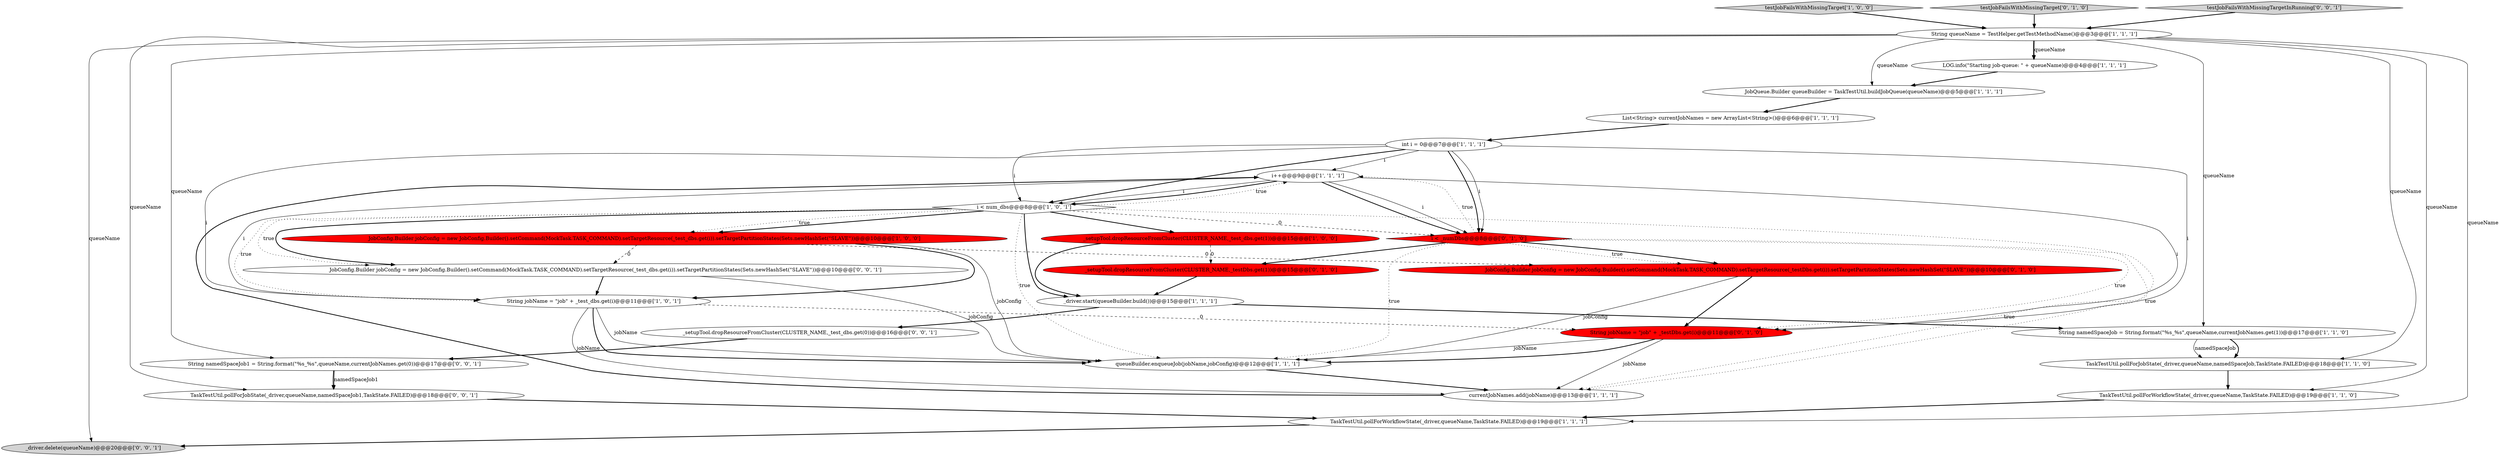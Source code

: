 digraph {
28 [style = filled, label = "String namedSpaceJob1 = String.format(\"%s_%s\",queueName,currentJobNames.get(0))@@@17@@@['0', '0', '1']", fillcolor = white, shape = ellipse image = "AAA0AAABBB3BBB"];
7 [style = filled, label = "List<String> currentJobNames = new ArrayList<String>()@@@6@@@['1', '1', '1']", fillcolor = white, shape = ellipse image = "AAA0AAABBB1BBB"];
8 [style = filled, label = "queueBuilder.enqueueJob(jobName,jobConfig)@@@12@@@['1', '1', '1']", fillcolor = white, shape = ellipse image = "AAA0AAABBB1BBB"];
11 [style = filled, label = "TaskTestUtil.pollForWorkflowState(_driver,queueName,TaskState.FAILED)@@@19@@@['1', '1', '0']", fillcolor = white, shape = ellipse image = "AAA0AAABBB1BBB"];
21 [style = filled, label = "JobConfig.Builder jobConfig = new JobConfig.Builder().setCommand(MockTask.TASK_COMMAND).setTargetResource(_testDbs.get(i)).setTargetPartitionStates(Sets.newHashSet(\"SLAVE\"))@@@10@@@['0', '1', '0']", fillcolor = red, shape = ellipse image = "AAA1AAABBB2BBB"];
6 [style = filled, label = "String queueName = TestHelper.getTestMethodName()@@@3@@@['1', '1', '1']", fillcolor = white, shape = ellipse image = "AAA0AAABBB1BBB"];
13 [style = filled, label = "TaskTestUtil.pollForWorkflowState(_driver,queueName,TaskState.FAILED)@@@19@@@['1', '1', '1']", fillcolor = white, shape = ellipse image = "AAA0AAABBB1BBB"];
0 [style = filled, label = "i++@@@9@@@['1', '1', '1']", fillcolor = white, shape = ellipse image = "AAA0AAABBB1BBB"];
1 [style = filled, label = "String jobName = \"job\" + _test_dbs.get(i)@@@11@@@['1', '0', '1']", fillcolor = white, shape = ellipse image = "AAA0AAABBB1BBB"];
16 [style = filled, label = "currentJobNames.add(jobName)@@@13@@@['1', '1', '1']", fillcolor = white, shape = ellipse image = "AAA0AAABBB1BBB"];
27 [style = filled, label = "TaskTestUtil.pollForJobState(_driver,queueName,namedSpaceJob1,TaskState.FAILED)@@@18@@@['0', '0', '1']", fillcolor = white, shape = ellipse image = "AAA0AAABBB3BBB"];
12 [style = filled, label = "_setupTool.dropResourceFromCluster(CLUSTER_NAME,_test_dbs.get(1))@@@15@@@['1', '0', '0']", fillcolor = red, shape = ellipse image = "AAA1AAABBB1BBB"];
25 [style = filled, label = "_driver.delete(queueName)@@@20@@@['0', '0', '1']", fillcolor = lightgray, shape = ellipse image = "AAA0AAABBB3BBB"];
10 [style = filled, label = "TaskTestUtil.pollForJobState(_driver,queueName,namedSpaceJob,TaskState.FAILED)@@@18@@@['1', '1', '0']", fillcolor = white, shape = ellipse image = "AAA0AAABBB1BBB"];
24 [style = filled, label = "JobConfig.Builder jobConfig = new JobConfig.Builder().setCommand(MockTask.TASK_COMMAND).setTargetResource(_test_dbs.get(i)).setTargetPartitionStates(Sets.newHashSet(\"SLAVE\"))@@@10@@@['0', '0', '1']", fillcolor = white, shape = ellipse image = "AAA0AAABBB3BBB"];
15 [style = filled, label = "LOG.info(\"Starting job-queue: \" + queueName)@@@4@@@['1', '1', '1']", fillcolor = white, shape = ellipse image = "AAA0AAABBB1BBB"];
2 [style = filled, label = "String namedSpaceJob = String.format(\"%s_%s\",queueName,currentJobNames.get(1))@@@17@@@['1', '1', '0']", fillcolor = white, shape = ellipse image = "AAA0AAABBB1BBB"];
19 [style = filled, label = "i < _numDbs@@@8@@@['0', '1', '0']", fillcolor = red, shape = diamond image = "AAA1AAABBB2BBB"];
17 [style = filled, label = "_driver.start(queueBuilder.build())@@@15@@@['1', '1', '1']", fillcolor = white, shape = ellipse image = "AAA0AAABBB1BBB"];
9 [style = filled, label = "JobQueue.Builder queueBuilder = TaskTestUtil.buildJobQueue(queueName)@@@5@@@['1', '1', '1']", fillcolor = white, shape = ellipse image = "AAA0AAABBB1BBB"];
14 [style = filled, label = "testJobFailsWithMissingTarget['1', '0', '0']", fillcolor = lightgray, shape = diamond image = "AAA0AAABBB1BBB"];
23 [style = filled, label = "_setupTool.dropResourceFromCluster(CLUSTER_NAME,_test_dbs.get(0))@@@16@@@['0', '0', '1']", fillcolor = white, shape = ellipse image = "AAA0AAABBB3BBB"];
20 [style = filled, label = "String jobName = \"job\" + _testDbs.get(i)@@@11@@@['0', '1', '0']", fillcolor = red, shape = ellipse image = "AAA1AAABBB2BBB"];
18 [style = filled, label = "testJobFailsWithMissingTarget['0', '1', '0']", fillcolor = lightgray, shape = diamond image = "AAA0AAABBB2BBB"];
3 [style = filled, label = "JobConfig.Builder jobConfig = new JobConfig.Builder().setCommand(MockTask.TASK_COMMAND).setTargetResource(_test_dbs.get(i)).setTargetPartitionStates(Sets.newHashSet(\"SLAVE\"))@@@10@@@['1', '0', '0']", fillcolor = red, shape = ellipse image = "AAA1AAABBB1BBB"];
26 [style = filled, label = "testJobFailsWithMissingTargetInRunning['0', '0', '1']", fillcolor = lightgray, shape = diamond image = "AAA0AAABBB3BBB"];
5 [style = filled, label = "int i = 0@@@7@@@['1', '1', '1']", fillcolor = white, shape = ellipse image = "AAA0AAABBB1BBB"];
4 [style = filled, label = "i < num_dbs@@@8@@@['1', '0', '1']", fillcolor = white, shape = diamond image = "AAA0AAABBB1BBB"];
22 [style = filled, label = "_setupTool.dropResourceFromCluster(CLUSTER_NAME,_testDbs.get(1))@@@15@@@['0', '1', '0']", fillcolor = red, shape = ellipse image = "AAA1AAABBB2BBB"];
27->13 [style = bold, label=""];
13->25 [style = bold, label=""];
8->16 [style = bold, label=""];
4->3 [style = bold, label=""];
16->0 [style = bold, label=""];
6->2 [style = solid, label="queueName"];
4->24 [style = bold, label=""];
1->8 [style = bold, label=""];
21->8 [style = solid, label="jobConfig"];
4->17 [style = bold, label=""];
3->1 [style = bold, label=""];
5->20 [style = solid, label="i"];
6->25 [style = solid, label="queueName"];
1->16 [style = solid, label="jobName"];
6->27 [style = solid, label="queueName"];
0->1 [style = solid, label="i"];
5->4 [style = solid, label="i"];
0->19 [style = bold, label=""];
4->1 [style = dotted, label="true"];
19->20 [style = dotted, label="true"];
3->21 [style = dashed, label="0"];
4->0 [style = dotted, label="true"];
6->9 [style = solid, label="queueName"];
0->20 [style = solid, label="i"];
12->17 [style = bold, label=""];
24->8 [style = solid, label="jobConfig"];
3->24 [style = dashed, label="0"];
4->8 [style = dotted, label="true"];
19->21 [style = dotted, label="true"];
0->4 [style = solid, label="i"];
5->1 [style = solid, label="i"];
9->7 [style = bold, label=""];
2->10 [style = bold, label=""];
26->6 [style = bold, label=""];
6->13 [style = solid, label="queueName"];
17->23 [style = bold, label=""];
19->8 [style = dotted, label="true"];
6->10 [style = solid, label="queueName"];
6->15 [style = bold, label=""];
6->15 [style = solid, label="queueName"];
1->20 [style = dashed, label="0"];
23->28 [style = bold, label=""];
6->28 [style = solid, label="queueName"];
28->27 [style = solid, label="namedSpaceJob1"];
5->19 [style = bold, label=""];
7->5 [style = bold, label=""];
20->8 [style = bold, label=""];
4->3 [style = dotted, label="true"];
21->20 [style = bold, label=""];
17->2 [style = bold, label=""];
18->6 [style = bold, label=""];
2->10 [style = solid, label="namedSpaceJob"];
15->9 [style = bold, label=""];
0->4 [style = bold, label=""];
19->0 [style = dotted, label="true"];
20->8 [style = solid, label="jobName"];
20->16 [style = solid, label="jobName"];
5->4 [style = bold, label=""];
11->13 [style = bold, label=""];
12->22 [style = dashed, label="0"];
19->16 [style = dotted, label="true"];
5->0 [style = solid, label="i"];
5->19 [style = solid, label="i"];
4->12 [style = bold, label=""];
22->17 [style = bold, label=""];
4->19 [style = dashed, label="0"];
4->16 [style = dotted, label="true"];
4->24 [style = dotted, label="true"];
28->27 [style = bold, label=""];
0->19 [style = solid, label="i"];
1->8 [style = solid, label="jobName"];
24->1 [style = bold, label=""];
3->8 [style = solid, label="jobConfig"];
19->22 [style = bold, label=""];
14->6 [style = bold, label=""];
6->11 [style = solid, label="queueName"];
10->11 [style = bold, label=""];
19->21 [style = bold, label=""];
}
